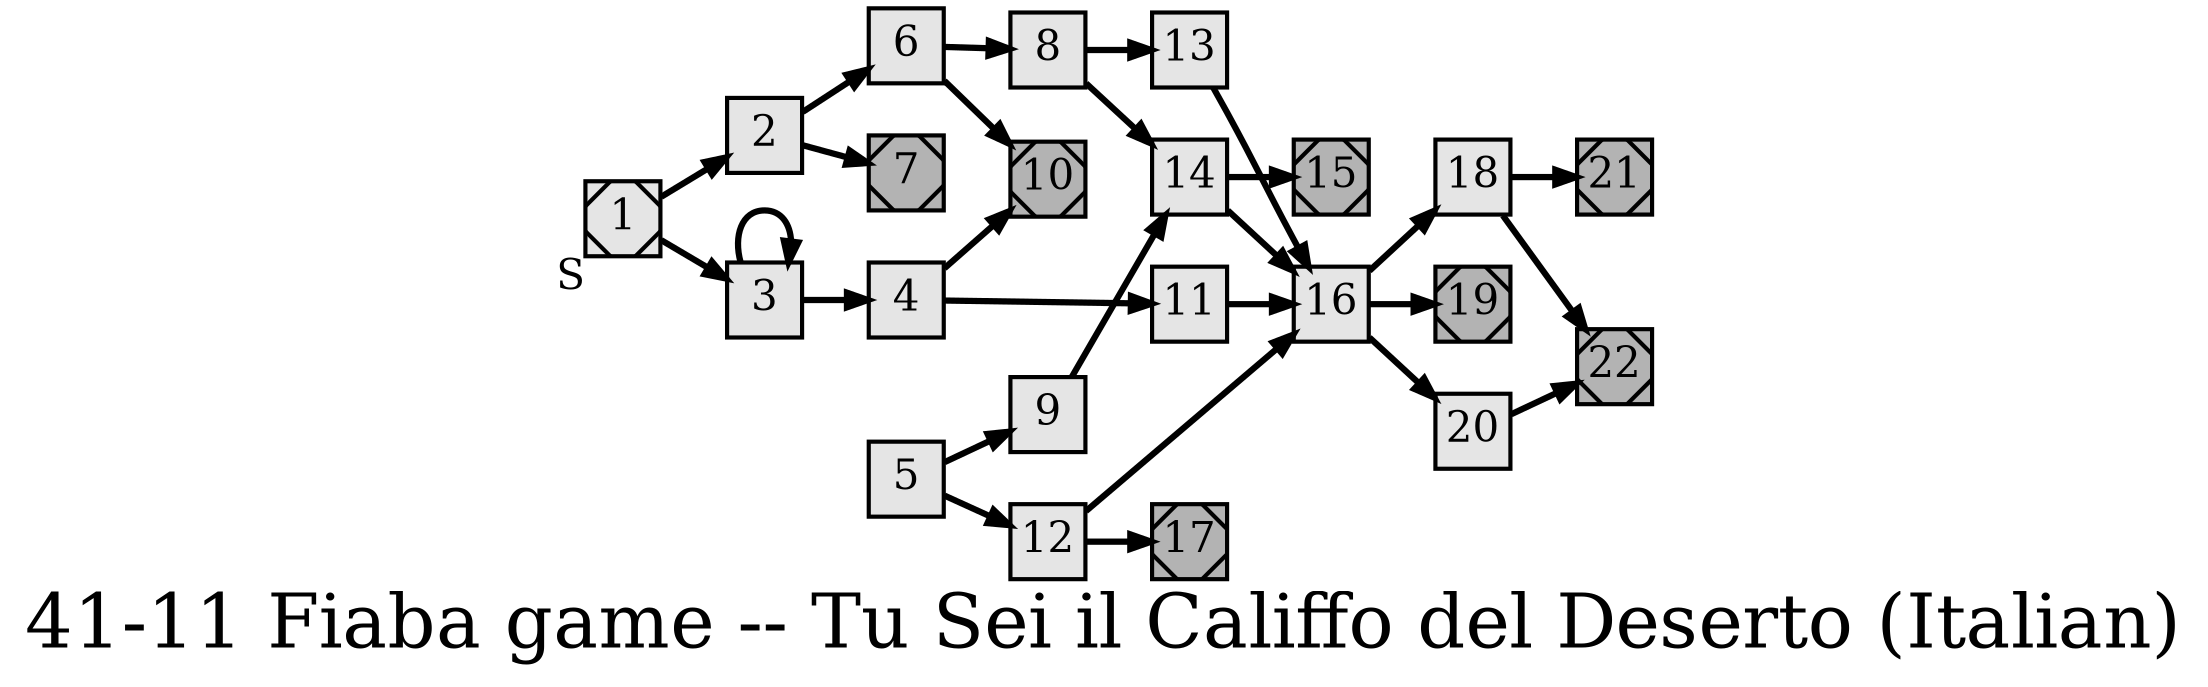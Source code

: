 digraph g{
  graph [ label="41-11 Fiaba game -- Tu Sei il Califfo del Deserto (Italian)" rankdir=LR, ordering=out, fontsize=36, nodesep="0.35", ranksep="0.45"];
  node  [shape=rect, penwidth=2, fontsize=20, style=filled, fillcolor=grey90, margin="0,0", labelfloat=true, regular=true, fixedsize=true];
  edge  [labelfloat=true, penwidth=3, fontsize=12];
  1	[ xlabel="S", shape=Msquare, fontsize=20 ];
  1 -> 2;
  1 -> 3;
  2 -> 6;
  2 -> 7;
  3 -> 4;
  3 -> 3;
  4 -> 10;
  4 -> 11;
  5 -> 9;
  5 -> 12;
  6 -> 8;
  6 -> 10;
  7	[ xlabel="E", shape=Msquare, fontsize=20, fillcolor=grey70, xlabel="" ];
  8 -> 13;
  8 -> 14;
  9 -> 14;
  10	[ xlabel="E", shape=Msquare, fontsize=20, fillcolor=grey70, xlabel="" ];
  11 -> 16;
  12 -> 16;
  12 -> 17;
  13 -> 16;
  14 -> 15;
  14 -> 16;
  15	[ xlabel="E", shape=Msquare, fontsize=20, fillcolor=grey70, xlabel="" ];
  16 -> 18;
  16 -> 19;
  16 -> 20;
  17	[ xlabel="E", shape=Msquare, fontsize=20, fillcolor=grey70, xlabel="" ];
  18 -> 21;
  18 -> 22;
  19	[ xlabel="E", shape=Msquare, fontsize=20, fillcolor=grey70, xlabel="" ];
  20 -> 22;
  21	[ xlabel="E", shape=Msquare, fontsize=20, fillcolor=grey70, xlabel="" ];
  22	[ xlabel="E", shape=Msquare, fontsize=20, fillcolor=grey70, xlabel="" ];
}

